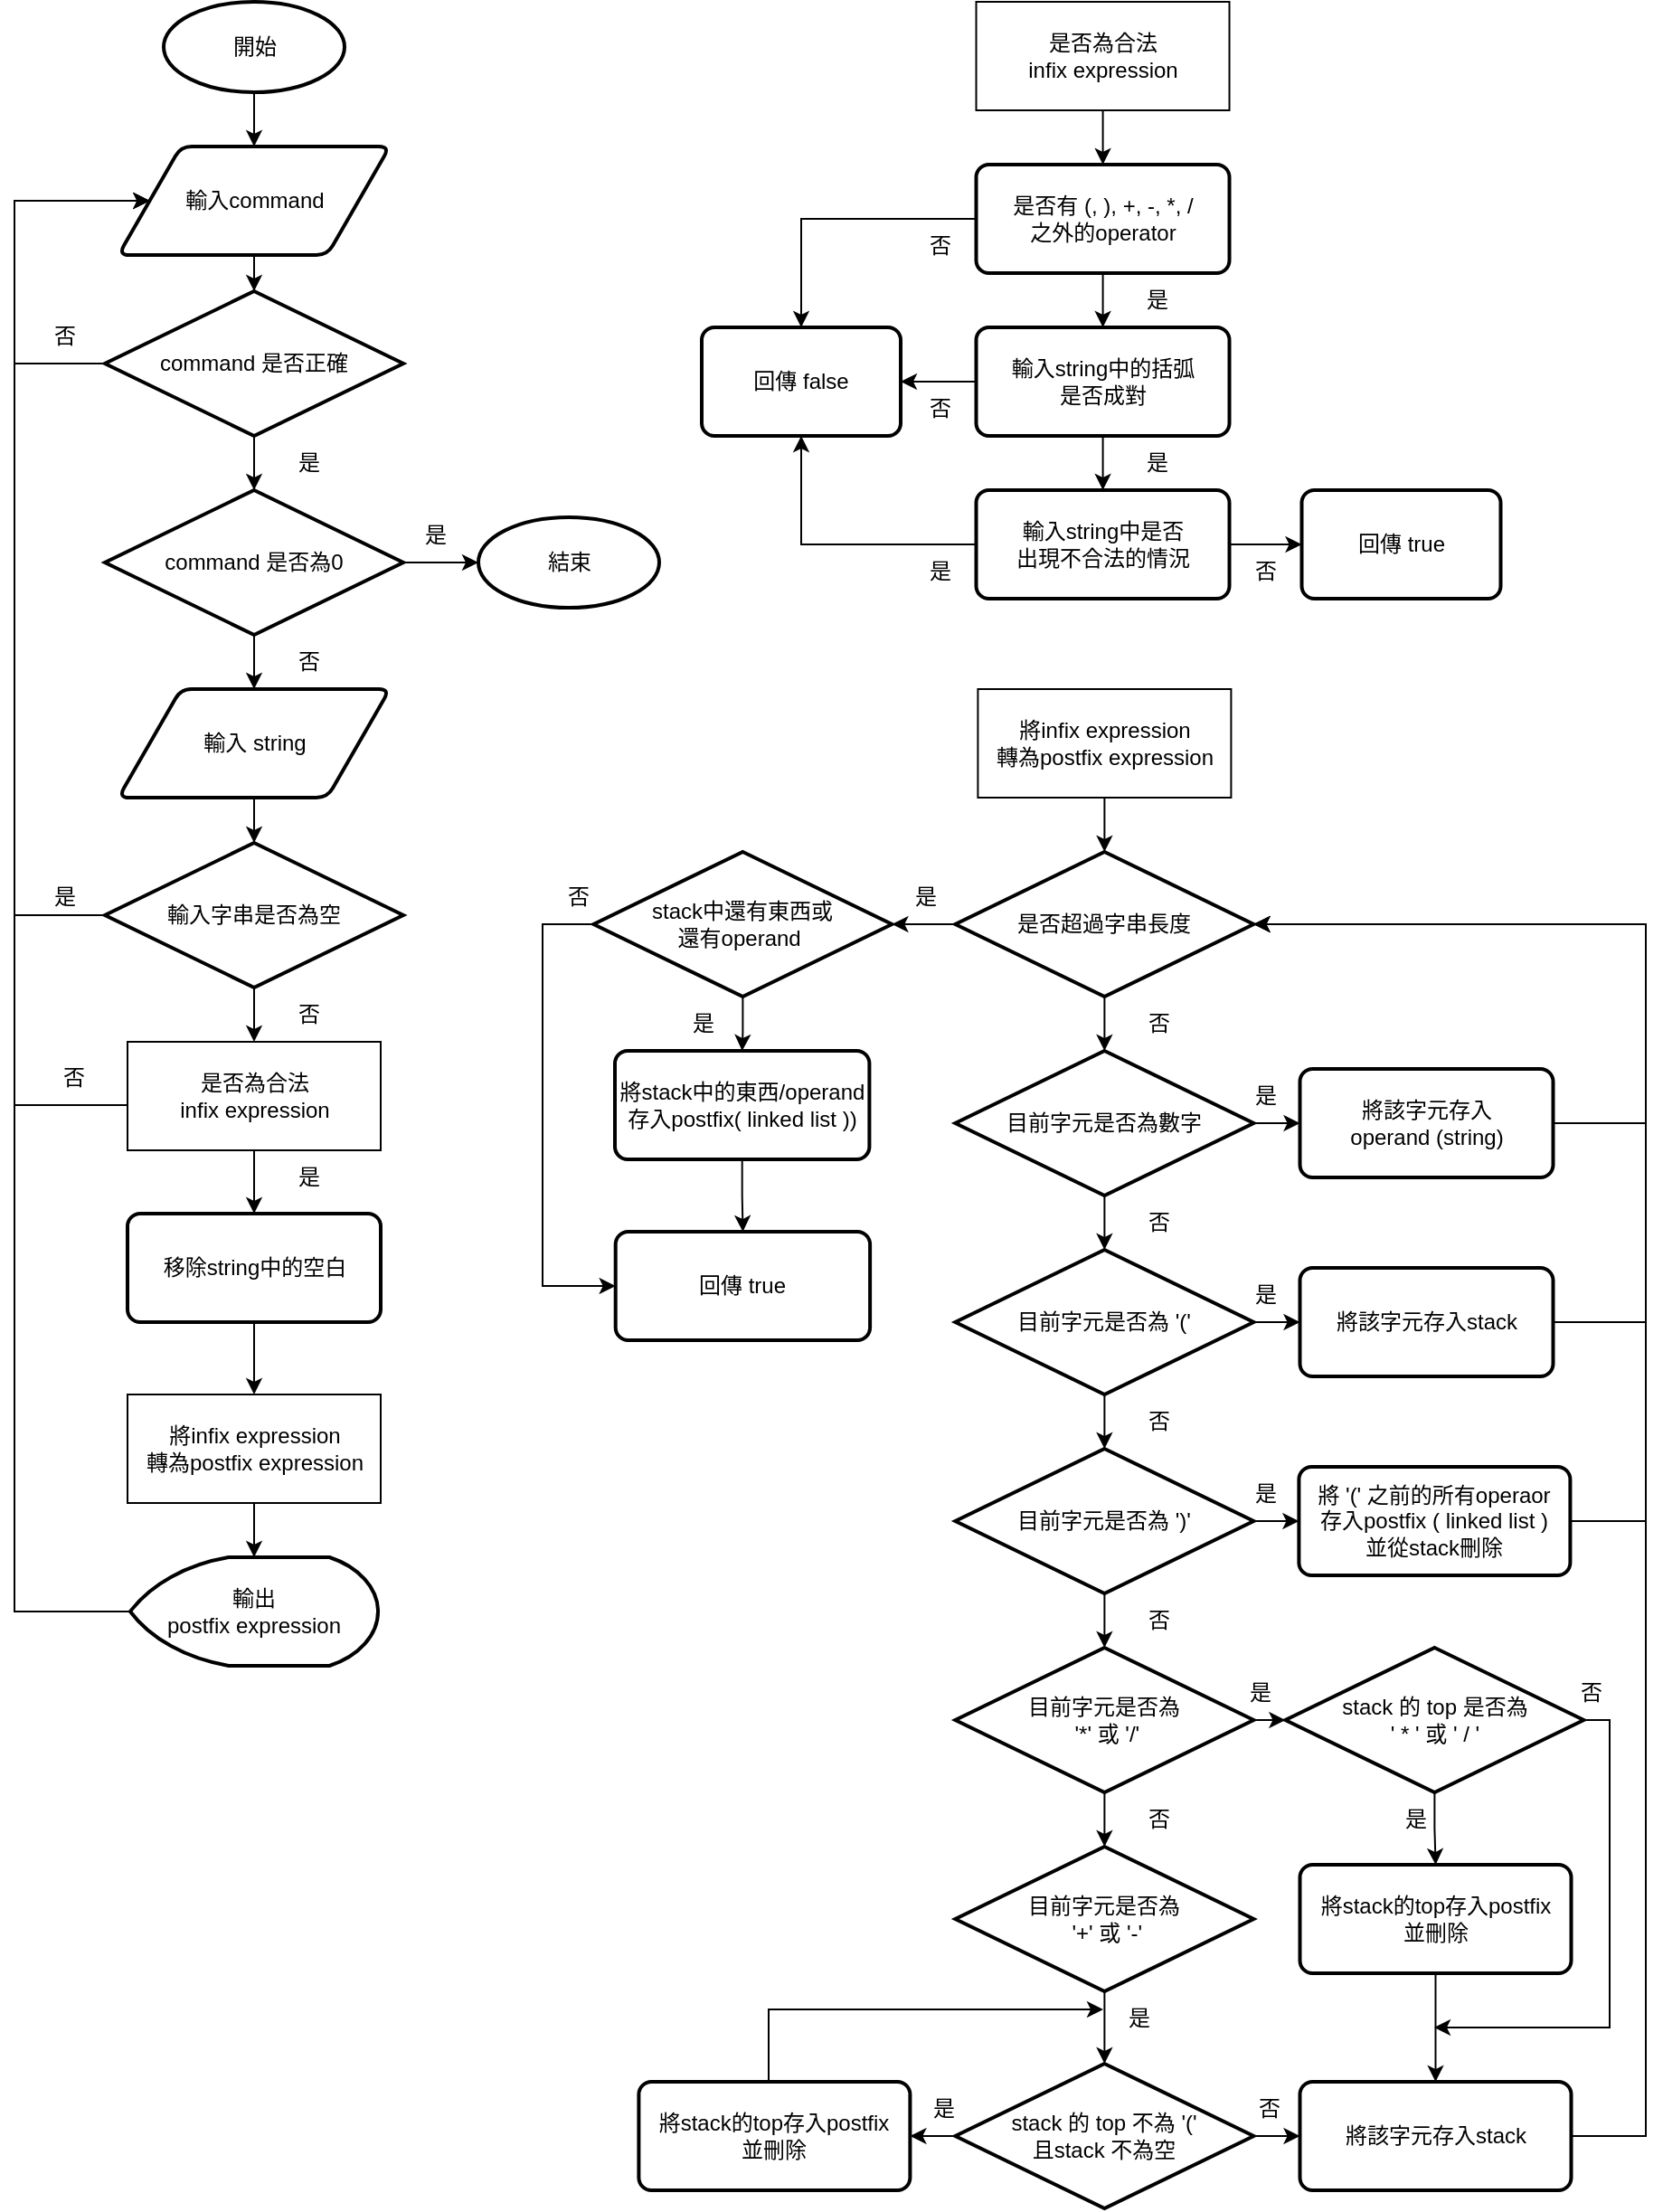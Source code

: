 <mxfile version="22.0.5" type="device">
  <diagram id="C5RBs43oDa-KdzZeNtuy" name="Page-1">
    <mxGraphModel dx="1240" dy="547" grid="1" gridSize="10" guides="1" tooltips="1" connect="1" arrows="1" fold="1" page="1" pageScale="1" pageWidth="827" pageHeight="1169" math="0" shadow="0">
      <root>
        <mxCell id="WIyWlLk6GJQsqaUBKTNV-0" />
        <mxCell id="WIyWlLk6GJQsqaUBKTNV-1" parent="WIyWlLk6GJQsqaUBKTNV-0" />
        <mxCell id="RG1BxFmvaxAM-DosPVrz-60" value="" style="edgeStyle=orthogonalEdgeStyle;rounded=0;orthogonalLoop=1;jettySize=auto;html=1;" edge="1" parent="WIyWlLk6GJQsqaUBKTNV-1" source="RG1BxFmvaxAM-DosPVrz-56" target="RG1BxFmvaxAM-DosPVrz-59">
          <mxGeometry relative="1" as="geometry" />
        </mxCell>
        <mxCell id="RG1BxFmvaxAM-DosPVrz-56" value="將infix expression&lt;br&gt;轉為postfix expression" style="rounded=0;whiteSpace=wrap;html=1;" vertex="1" parent="WIyWlLk6GJQsqaUBKTNV-1">
          <mxGeometry x="552.7" y="400" width="140" height="60" as="geometry" />
        </mxCell>
        <mxCell id="RG1BxFmvaxAM-DosPVrz-65" value="" style="edgeStyle=orthogonalEdgeStyle;rounded=0;orthogonalLoop=1;jettySize=auto;html=1;" edge="1" parent="WIyWlLk6GJQsqaUBKTNV-1" source="RG1BxFmvaxAM-DosPVrz-59" target="RG1BxFmvaxAM-DosPVrz-64">
          <mxGeometry relative="1" as="geometry" />
        </mxCell>
        <mxCell id="RG1BxFmvaxAM-DosPVrz-123" value="" style="edgeStyle=orthogonalEdgeStyle;rounded=0;orthogonalLoop=1;jettySize=auto;html=1;" edge="1" parent="WIyWlLk6GJQsqaUBKTNV-1" source="RG1BxFmvaxAM-DosPVrz-59" target="RG1BxFmvaxAM-DosPVrz-122">
          <mxGeometry relative="1" as="geometry" />
        </mxCell>
        <mxCell id="RG1BxFmvaxAM-DosPVrz-59" value="是否超過字串長度" style="strokeWidth=2;html=1;shape=mxgraph.flowchart.decision;whiteSpace=wrap;" vertex="1" parent="WIyWlLk6GJQsqaUBKTNV-1">
          <mxGeometry x="540.2" y="490" width="165" height="80" as="geometry" />
        </mxCell>
        <mxCell id="RG1BxFmvaxAM-DosPVrz-63" value="否" style="text;strokeColor=none;align=center;fillColor=none;html=1;verticalAlign=middle;whiteSpace=wrap;rounded=0;" vertex="1" parent="WIyWlLk6GJQsqaUBKTNV-1">
          <mxGeometry x="622.7" y="570" width="60" height="30" as="geometry" />
        </mxCell>
        <mxCell id="RG1BxFmvaxAM-DosPVrz-67" value="" style="edgeStyle=orthogonalEdgeStyle;rounded=0;orthogonalLoop=1;jettySize=auto;html=1;" edge="1" parent="WIyWlLk6GJQsqaUBKTNV-1" source="RG1BxFmvaxAM-DosPVrz-64" target="RG1BxFmvaxAM-DosPVrz-66">
          <mxGeometry relative="1" as="geometry" />
        </mxCell>
        <mxCell id="RG1BxFmvaxAM-DosPVrz-97" value="" style="edgeStyle=orthogonalEdgeStyle;rounded=0;orthogonalLoop=1;jettySize=auto;html=1;" edge="1" parent="WIyWlLk6GJQsqaUBKTNV-1" source="RG1BxFmvaxAM-DosPVrz-64" target="RG1BxFmvaxAM-DosPVrz-96">
          <mxGeometry relative="1" as="geometry" />
        </mxCell>
        <mxCell id="RG1BxFmvaxAM-DosPVrz-64" value="目前字元是否為數字" style="strokeWidth=2;html=1;shape=mxgraph.flowchart.decision;whiteSpace=wrap;" vertex="1" parent="WIyWlLk6GJQsqaUBKTNV-1">
          <mxGeometry x="540.2" y="600" width="165" height="80" as="geometry" />
        </mxCell>
        <mxCell id="RG1BxFmvaxAM-DosPVrz-71" value="" style="edgeStyle=orthogonalEdgeStyle;rounded=0;orthogonalLoop=1;jettySize=auto;html=1;" edge="1" parent="WIyWlLk6GJQsqaUBKTNV-1" source="RG1BxFmvaxAM-DosPVrz-66" target="RG1BxFmvaxAM-DosPVrz-70">
          <mxGeometry relative="1" as="geometry" />
        </mxCell>
        <mxCell id="RG1BxFmvaxAM-DosPVrz-100" value="" style="edgeStyle=orthogonalEdgeStyle;rounded=0;orthogonalLoop=1;jettySize=auto;html=1;" edge="1" parent="WIyWlLk6GJQsqaUBKTNV-1" source="RG1BxFmvaxAM-DosPVrz-66" target="RG1BxFmvaxAM-DosPVrz-99">
          <mxGeometry relative="1" as="geometry" />
        </mxCell>
        <mxCell id="RG1BxFmvaxAM-DosPVrz-66" value="目前字元是否為 &#39;(&#39;" style="strokeWidth=2;html=1;shape=mxgraph.flowchart.decision;whiteSpace=wrap;" vertex="1" parent="WIyWlLk6GJQsqaUBKTNV-1">
          <mxGeometry x="540.2" y="710" width="165" height="80" as="geometry" />
        </mxCell>
        <mxCell id="RG1BxFmvaxAM-DosPVrz-73" value="" style="edgeStyle=orthogonalEdgeStyle;rounded=0;orthogonalLoop=1;jettySize=auto;html=1;" edge="1" parent="WIyWlLk6GJQsqaUBKTNV-1" source="RG1BxFmvaxAM-DosPVrz-70" target="RG1BxFmvaxAM-DosPVrz-72">
          <mxGeometry relative="1" as="geometry" />
        </mxCell>
        <mxCell id="RG1BxFmvaxAM-DosPVrz-103" value="" style="edgeStyle=orthogonalEdgeStyle;rounded=0;orthogonalLoop=1;jettySize=auto;html=1;" edge="1" parent="WIyWlLk6GJQsqaUBKTNV-1" source="RG1BxFmvaxAM-DosPVrz-70" target="RG1BxFmvaxAM-DosPVrz-102">
          <mxGeometry relative="1" as="geometry" />
        </mxCell>
        <mxCell id="RG1BxFmvaxAM-DosPVrz-70" value="目前字元是否為 &#39;)&#39;" style="strokeWidth=2;html=1;shape=mxgraph.flowchart.decision;whiteSpace=wrap;" vertex="1" parent="WIyWlLk6GJQsqaUBKTNV-1">
          <mxGeometry x="540.2" y="820" width="165" height="80" as="geometry" />
        </mxCell>
        <mxCell id="RG1BxFmvaxAM-DosPVrz-75" value="" style="edgeStyle=orthogonalEdgeStyle;rounded=0;orthogonalLoop=1;jettySize=auto;html=1;" edge="1" parent="WIyWlLk6GJQsqaUBKTNV-1" source="RG1BxFmvaxAM-DosPVrz-72" target="RG1BxFmvaxAM-DosPVrz-74">
          <mxGeometry relative="1" as="geometry" />
        </mxCell>
        <mxCell id="RG1BxFmvaxAM-DosPVrz-147" value="" style="edgeStyle=orthogonalEdgeStyle;rounded=0;orthogonalLoop=1;jettySize=auto;html=1;" edge="1" parent="WIyWlLk6GJQsqaUBKTNV-1" source="RG1BxFmvaxAM-DosPVrz-72" target="RG1BxFmvaxAM-DosPVrz-146">
          <mxGeometry relative="1" as="geometry" />
        </mxCell>
        <mxCell id="RG1BxFmvaxAM-DosPVrz-72" value="目前字元是否為&lt;br&gt;&amp;nbsp;&#39;*&#39; 或 &#39;/&#39;" style="strokeWidth=2;html=1;shape=mxgraph.flowchart.decision;whiteSpace=wrap;" vertex="1" parent="WIyWlLk6GJQsqaUBKTNV-1">
          <mxGeometry x="540.2" y="930" width="165" height="80" as="geometry" />
        </mxCell>
        <mxCell id="RG1BxFmvaxAM-DosPVrz-135" value="" style="edgeStyle=orthogonalEdgeStyle;rounded=0;orthogonalLoop=1;jettySize=auto;html=1;" edge="1" parent="WIyWlLk6GJQsqaUBKTNV-1" source="RG1BxFmvaxAM-DosPVrz-74" target="RG1BxFmvaxAM-DosPVrz-134">
          <mxGeometry relative="1" as="geometry" />
        </mxCell>
        <mxCell id="RG1BxFmvaxAM-DosPVrz-74" value="目前字元是否為&lt;br&gt;&amp;nbsp;&#39;+&#39; 或 &#39;-&#39;" style="strokeWidth=2;html=1;shape=mxgraph.flowchart.decision;whiteSpace=wrap;" vertex="1" parent="WIyWlLk6GJQsqaUBKTNV-1">
          <mxGeometry x="540.2" y="1040" width="165" height="80" as="geometry" />
        </mxCell>
        <mxCell id="RG1BxFmvaxAM-DosPVrz-96" value="將該字元存入&lt;br&gt;operand (string)" style="rounded=1;whiteSpace=wrap;html=1;absoluteArcSize=1;arcSize=14;strokeWidth=2;" vertex="1" parent="WIyWlLk6GJQsqaUBKTNV-1">
          <mxGeometry x="730.75" y="610" width="140" height="60" as="geometry" />
        </mxCell>
        <mxCell id="RG1BxFmvaxAM-DosPVrz-98" style="edgeStyle=orthogonalEdgeStyle;rounded=0;orthogonalLoop=1;jettySize=auto;html=1;entryX=1;entryY=0.5;entryDx=0;entryDy=0;entryPerimeter=0;" edge="1" parent="WIyWlLk6GJQsqaUBKTNV-1" source="RG1BxFmvaxAM-DosPVrz-96" target="RG1BxFmvaxAM-DosPVrz-59">
          <mxGeometry relative="1" as="geometry">
            <Array as="points">
              <mxPoint x="922" y="640" />
              <mxPoint x="922" y="530" />
            </Array>
          </mxGeometry>
        </mxCell>
        <mxCell id="RG1BxFmvaxAM-DosPVrz-99" value="將該字元存入stack" style="rounded=1;whiteSpace=wrap;html=1;absoluteArcSize=1;arcSize=14;strokeWidth=2;" vertex="1" parent="WIyWlLk6GJQsqaUBKTNV-1">
          <mxGeometry x="730.75" y="720" width="140" height="60" as="geometry" />
        </mxCell>
        <mxCell id="RG1BxFmvaxAM-DosPVrz-101" style="edgeStyle=orthogonalEdgeStyle;rounded=0;orthogonalLoop=1;jettySize=auto;html=1;entryX=1;entryY=0.5;entryDx=0;entryDy=0;entryPerimeter=0;" edge="1" parent="WIyWlLk6GJQsqaUBKTNV-1" source="RG1BxFmvaxAM-DosPVrz-99" target="RG1BxFmvaxAM-DosPVrz-59">
          <mxGeometry relative="1" as="geometry">
            <Array as="points">
              <mxPoint x="922" y="750" />
              <mxPoint x="922" y="530" />
            </Array>
          </mxGeometry>
        </mxCell>
        <mxCell id="RG1BxFmvaxAM-DosPVrz-102" value="將 &#39;(&#39; 之前的所有operaor&lt;br&gt;存入postfix ( linked list )&lt;br&gt;並從stack刪除" style="rounded=1;whiteSpace=wrap;html=1;absoluteArcSize=1;arcSize=14;strokeWidth=2;" vertex="1" parent="WIyWlLk6GJQsqaUBKTNV-1">
          <mxGeometry x="730.2" y="830" width="150" height="60" as="geometry" />
        </mxCell>
        <mxCell id="RG1BxFmvaxAM-DosPVrz-104" style="edgeStyle=orthogonalEdgeStyle;rounded=0;orthogonalLoop=1;jettySize=auto;html=1;exitX=1;exitY=0.5;exitDx=0;exitDy=0;entryX=1;entryY=0.5;entryDx=0;entryDy=0;entryPerimeter=0;" edge="1" parent="WIyWlLk6GJQsqaUBKTNV-1" source="RG1BxFmvaxAM-DosPVrz-102" target="RG1BxFmvaxAM-DosPVrz-59">
          <mxGeometry relative="1" as="geometry">
            <Array as="points">
              <mxPoint x="922" y="860" />
              <mxPoint x="922" y="530" />
            </Array>
          </mxGeometry>
        </mxCell>
        <mxCell id="RG1BxFmvaxAM-DosPVrz-44" value="回傳 false" style="rounded=1;whiteSpace=wrap;html=1;absoluteArcSize=1;arcSize=14;strokeWidth=2;" vertex="1" parent="WIyWlLk6GJQsqaUBKTNV-1">
          <mxGeometry x="400" y="200" width="110" height="60" as="geometry" />
        </mxCell>
        <mxCell id="RG1BxFmvaxAM-DosPVrz-48" value="" style="edgeStyle=orthogonalEdgeStyle;rounded=0;orthogonalLoop=1;jettySize=auto;html=1;" edge="1" parent="WIyWlLk6GJQsqaUBKTNV-1" source="RG1BxFmvaxAM-DosPVrz-37" target="RG1BxFmvaxAM-DosPVrz-44">
          <mxGeometry relative="1" as="geometry" />
        </mxCell>
        <mxCell id="RG1BxFmvaxAM-DosPVrz-105" style="edgeStyle=orthogonalEdgeStyle;rounded=0;orthogonalLoop=1;jettySize=auto;html=1;entryX=0.5;entryY=1;entryDx=0;entryDy=0;" edge="1" parent="WIyWlLk6GJQsqaUBKTNV-1" source="RG1BxFmvaxAM-DosPVrz-38" target="RG1BxFmvaxAM-DosPVrz-44">
          <mxGeometry relative="1" as="geometry" />
        </mxCell>
        <mxCell id="RG1BxFmvaxAM-DosPVrz-106" style="edgeStyle=orthogonalEdgeStyle;rounded=0;orthogonalLoop=1;jettySize=auto;html=1;entryX=0.5;entryY=0;entryDx=0;entryDy=0;" edge="1" parent="WIyWlLk6GJQsqaUBKTNV-1" source="RG1BxFmvaxAM-DosPVrz-35" target="RG1BxFmvaxAM-DosPVrz-44">
          <mxGeometry relative="1" as="geometry" />
        </mxCell>
        <mxCell id="RG1BxFmvaxAM-DosPVrz-55" value="否" style="text;strokeColor=none;align=center;fillColor=none;html=1;verticalAlign=middle;whiteSpace=wrap;rounded=0;" vertex="1" parent="WIyWlLk6GJQsqaUBKTNV-1">
          <mxGeometry x="511.75" y="230" width="40" height="30" as="geometry" />
        </mxCell>
        <mxCell id="RG1BxFmvaxAM-DosPVrz-54" value="否" style="text;strokeColor=none;align=center;fillColor=none;html=1;verticalAlign=middle;whiteSpace=wrap;rounded=0;" vertex="1" parent="WIyWlLk6GJQsqaUBKTNV-1">
          <mxGeometry x="511.75" y="140" width="40" height="30" as="geometry" />
        </mxCell>
        <mxCell id="RG1BxFmvaxAM-DosPVrz-52" value="是" style="text;strokeColor=none;align=center;fillColor=none;html=1;verticalAlign=middle;whiteSpace=wrap;rounded=0;" vertex="1" parent="WIyWlLk6GJQsqaUBKTNV-1">
          <mxGeometry x="511.75" y="320" width="40" height="30" as="geometry" />
        </mxCell>
        <mxCell id="RG1BxFmvaxAM-DosPVrz-34" value="是否為合法&lt;br&gt;infix expression" style="rounded=0;whiteSpace=wrap;html=1;" vertex="1" parent="WIyWlLk6GJQsqaUBKTNV-1">
          <mxGeometry x="551.75" y="20" width="140" height="60" as="geometry" />
        </mxCell>
        <mxCell id="RG1BxFmvaxAM-DosPVrz-35" value="是否有 (, ), +, -, *, / &lt;br&gt;之外的operator" style="rounded=1;whiteSpace=wrap;html=1;absoluteArcSize=1;arcSize=14;strokeWidth=2;" vertex="1" parent="WIyWlLk6GJQsqaUBKTNV-1">
          <mxGeometry x="551.75" y="110" width="140" height="60" as="geometry" />
        </mxCell>
        <mxCell id="RG1BxFmvaxAM-DosPVrz-36" value="" style="edgeStyle=orthogonalEdgeStyle;rounded=0;orthogonalLoop=1;jettySize=auto;html=1;" edge="1" parent="WIyWlLk6GJQsqaUBKTNV-1" source="RG1BxFmvaxAM-DosPVrz-34" target="RG1BxFmvaxAM-DosPVrz-35">
          <mxGeometry relative="1" as="geometry" />
        </mxCell>
        <mxCell id="RG1BxFmvaxAM-DosPVrz-37" value="輸入string中的括弧&lt;br&gt;是否成對" style="rounded=1;whiteSpace=wrap;html=1;absoluteArcSize=1;arcSize=14;strokeWidth=2;" vertex="1" parent="WIyWlLk6GJQsqaUBKTNV-1">
          <mxGeometry x="551.75" y="200" width="140" height="60" as="geometry" />
        </mxCell>
        <mxCell id="RG1BxFmvaxAM-DosPVrz-40" value="" style="edgeStyle=orthogonalEdgeStyle;rounded=0;orthogonalLoop=1;jettySize=auto;html=1;" edge="1" parent="WIyWlLk6GJQsqaUBKTNV-1" source="RG1BxFmvaxAM-DosPVrz-35" target="RG1BxFmvaxAM-DosPVrz-37">
          <mxGeometry relative="1" as="geometry" />
        </mxCell>
        <mxCell id="RG1BxFmvaxAM-DosPVrz-38" value="輸入string中是否&lt;br&gt;出現不合法的情況" style="rounded=1;whiteSpace=wrap;html=1;absoluteArcSize=1;arcSize=14;strokeWidth=2;" vertex="1" parent="WIyWlLk6GJQsqaUBKTNV-1">
          <mxGeometry x="551.75" y="290" width="140" height="60" as="geometry" />
        </mxCell>
        <mxCell id="RG1BxFmvaxAM-DosPVrz-41" value="" style="edgeStyle=orthogonalEdgeStyle;rounded=0;orthogonalLoop=1;jettySize=auto;html=1;" edge="1" parent="WIyWlLk6GJQsqaUBKTNV-1" source="RG1BxFmvaxAM-DosPVrz-37" target="RG1BxFmvaxAM-DosPVrz-38">
          <mxGeometry relative="1" as="geometry" />
        </mxCell>
        <mxCell id="RG1BxFmvaxAM-DosPVrz-50" value="是" style="text;strokeColor=none;align=center;fillColor=none;html=1;verticalAlign=middle;whiteSpace=wrap;rounded=0;" vertex="1" parent="WIyWlLk6GJQsqaUBKTNV-1">
          <mxGeometry x="621.75" y="170" width="60" height="30" as="geometry" />
        </mxCell>
        <mxCell id="RG1BxFmvaxAM-DosPVrz-51" value="是" style="text;strokeColor=none;align=center;fillColor=none;html=1;verticalAlign=middle;whiteSpace=wrap;rounded=0;" vertex="1" parent="WIyWlLk6GJQsqaUBKTNV-1">
          <mxGeometry x="621.75" y="260" width="60" height="30" as="geometry" />
        </mxCell>
        <mxCell id="RG1BxFmvaxAM-DosPVrz-53" value="否" style="text;strokeColor=none;align=center;fillColor=none;html=1;verticalAlign=middle;whiteSpace=wrap;rounded=0;" vertex="1" parent="WIyWlLk6GJQsqaUBKTNV-1">
          <mxGeometry x="691.75" y="320" width="40" height="30" as="geometry" />
        </mxCell>
        <mxCell id="RG1BxFmvaxAM-DosPVrz-39" value="回傳 true" style="rounded=1;whiteSpace=wrap;html=1;absoluteArcSize=1;arcSize=14;strokeWidth=2;" vertex="1" parent="WIyWlLk6GJQsqaUBKTNV-1">
          <mxGeometry x="731.75" y="290" width="110" height="60" as="geometry" />
        </mxCell>
        <mxCell id="RG1BxFmvaxAM-DosPVrz-42" value="" style="edgeStyle=orthogonalEdgeStyle;rounded=0;orthogonalLoop=1;jettySize=auto;html=1;" edge="1" parent="WIyWlLk6GJQsqaUBKTNV-1" source="RG1BxFmvaxAM-DosPVrz-38" target="RG1BxFmvaxAM-DosPVrz-39">
          <mxGeometry relative="1" as="geometry" />
        </mxCell>
        <mxCell id="RG1BxFmvaxAM-DosPVrz-111" value="否" style="text;strokeColor=none;align=center;fillColor=none;html=1;verticalAlign=middle;whiteSpace=wrap;rounded=0;" vertex="1" parent="WIyWlLk6GJQsqaUBKTNV-1">
          <mxGeometry x="622.7" y="680" width="60" height="30" as="geometry" />
        </mxCell>
        <mxCell id="RG1BxFmvaxAM-DosPVrz-112" value="否" style="text;strokeColor=none;align=center;fillColor=none;html=1;verticalAlign=middle;whiteSpace=wrap;rounded=0;" vertex="1" parent="WIyWlLk6GJQsqaUBKTNV-1">
          <mxGeometry x="622.7" y="790" width="60" height="30" as="geometry" />
        </mxCell>
        <mxCell id="RG1BxFmvaxAM-DosPVrz-113" value="否" style="text;strokeColor=none;align=center;fillColor=none;html=1;verticalAlign=middle;whiteSpace=wrap;rounded=0;" vertex="1" parent="WIyWlLk6GJQsqaUBKTNV-1">
          <mxGeometry x="622.7" y="900" width="60" height="30" as="geometry" />
        </mxCell>
        <mxCell id="RG1BxFmvaxAM-DosPVrz-114" value="否" style="text;strokeColor=none;align=center;fillColor=none;html=1;verticalAlign=middle;whiteSpace=wrap;rounded=0;" vertex="1" parent="WIyWlLk6GJQsqaUBKTNV-1">
          <mxGeometry x="622.7" y="1010" width="60" height="30" as="geometry" />
        </mxCell>
        <mxCell id="RG1BxFmvaxAM-DosPVrz-115" value="是" style="text;strokeColor=none;align=center;fillColor=none;html=1;verticalAlign=middle;whiteSpace=wrap;rounded=0;" vertex="1" parent="WIyWlLk6GJQsqaUBKTNV-1">
          <mxGeometry x="692.7" y="610" width="37.5" height="30" as="geometry" />
        </mxCell>
        <mxCell id="RG1BxFmvaxAM-DosPVrz-116" value="是" style="text;strokeColor=none;align=center;fillColor=none;html=1;verticalAlign=middle;whiteSpace=wrap;rounded=0;" vertex="1" parent="WIyWlLk6GJQsqaUBKTNV-1">
          <mxGeometry x="693.25" y="720" width="37.5" height="30" as="geometry" />
        </mxCell>
        <mxCell id="RG1BxFmvaxAM-DosPVrz-117" value="是" style="text;strokeColor=none;align=center;fillColor=none;html=1;verticalAlign=middle;whiteSpace=wrap;rounded=0;" vertex="1" parent="WIyWlLk6GJQsqaUBKTNV-1">
          <mxGeometry x="693.25" y="830" width="37.5" height="30" as="geometry" />
        </mxCell>
        <mxCell id="RG1BxFmvaxAM-DosPVrz-121" value="是" style="text;strokeColor=none;align=center;fillColor=none;html=1;verticalAlign=middle;whiteSpace=wrap;rounded=0;" vertex="1" parent="WIyWlLk6GJQsqaUBKTNV-1">
          <mxGeometry x="505.2" y="500" width="37.5" height="30" as="geometry" />
        </mxCell>
        <mxCell id="RG1BxFmvaxAM-DosPVrz-125" value="" style="edgeStyle=orthogonalEdgeStyle;rounded=0;orthogonalLoop=1;jettySize=auto;html=1;" edge="1" parent="WIyWlLk6GJQsqaUBKTNV-1" source="RG1BxFmvaxAM-DosPVrz-122" target="RG1BxFmvaxAM-DosPVrz-124">
          <mxGeometry relative="1" as="geometry" />
        </mxCell>
        <mxCell id="RG1BxFmvaxAM-DosPVrz-131" style="edgeStyle=orthogonalEdgeStyle;rounded=0;orthogonalLoop=1;jettySize=auto;html=1;entryX=0;entryY=0.5;entryDx=0;entryDy=0;" edge="1" parent="WIyWlLk6GJQsqaUBKTNV-1" source="RG1BxFmvaxAM-DosPVrz-122" target="RG1BxFmvaxAM-DosPVrz-129">
          <mxGeometry relative="1" as="geometry">
            <Array as="points">
              <mxPoint x="312" y="530" />
              <mxPoint x="312" y="730" />
            </Array>
          </mxGeometry>
        </mxCell>
        <mxCell id="RG1BxFmvaxAM-DosPVrz-122" value="stack中還有東西或&lt;br&gt;還有operand&amp;nbsp;" style="strokeWidth=2;html=1;shape=mxgraph.flowchart.decision;whiteSpace=wrap;" vertex="1" parent="WIyWlLk6GJQsqaUBKTNV-1">
          <mxGeometry x="340.2" y="490" width="165" height="80" as="geometry" />
        </mxCell>
        <mxCell id="RG1BxFmvaxAM-DosPVrz-130" value="" style="edgeStyle=orthogonalEdgeStyle;rounded=0;orthogonalLoop=1;jettySize=auto;html=1;" edge="1" parent="WIyWlLk6GJQsqaUBKTNV-1" source="RG1BxFmvaxAM-DosPVrz-124" target="RG1BxFmvaxAM-DosPVrz-129">
          <mxGeometry relative="1" as="geometry" />
        </mxCell>
        <mxCell id="RG1BxFmvaxAM-DosPVrz-124" value="將stack中的東西/operand存入postfix( linked list ))" style="rounded=1;whiteSpace=wrap;html=1;absoluteArcSize=1;arcSize=14;strokeWidth=2;" vertex="1" parent="WIyWlLk6GJQsqaUBKTNV-1">
          <mxGeometry x="352" y="600" width="140.7" height="60" as="geometry" />
        </mxCell>
        <mxCell id="RG1BxFmvaxAM-DosPVrz-126" value="是" style="text;strokeColor=none;align=center;fillColor=none;html=1;verticalAlign=middle;whiteSpace=wrap;rounded=0;" vertex="1" parent="WIyWlLk6GJQsqaUBKTNV-1">
          <mxGeometry x="382" y="570" width="37.5" height="30" as="geometry" />
        </mxCell>
        <mxCell id="RG1BxFmvaxAM-DosPVrz-129" value="回傳 true" style="rounded=1;whiteSpace=wrap;html=1;absoluteArcSize=1;arcSize=14;strokeWidth=2;" vertex="1" parent="WIyWlLk6GJQsqaUBKTNV-1">
          <mxGeometry x="352.35" y="700" width="140.7" height="60" as="geometry" />
        </mxCell>
        <mxCell id="RG1BxFmvaxAM-DosPVrz-132" value="否" style="text;strokeColor=none;align=center;fillColor=none;html=1;verticalAlign=middle;whiteSpace=wrap;rounded=0;" vertex="1" parent="WIyWlLk6GJQsqaUBKTNV-1">
          <mxGeometry x="302" y="500" width="60" height="30" as="geometry" />
        </mxCell>
        <mxCell id="RG1BxFmvaxAM-DosPVrz-137" value="" style="edgeStyle=orthogonalEdgeStyle;rounded=0;orthogonalLoop=1;jettySize=auto;html=1;" edge="1" parent="WIyWlLk6GJQsqaUBKTNV-1" source="RG1BxFmvaxAM-DosPVrz-134" target="RG1BxFmvaxAM-DosPVrz-136">
          <mxGeometry relative="1" as="geometry" />
        </mxCell>
        <mxCell id="RG1BxFmvaxAM-DosPVrz-142" value="" style="edgeStyle=orthogonalEdgeStyle;rounded=0;orthogonalLoop=1;jettySize=auto;html=1;" edge="1" parent="WIyWlLk6GJQsqaUBKTNV-1" source="RG1BxFmvaxAM-DosPVrz-134" target="RG1BxFmvaxAM-DosPVrz-141">
          <mxGeometry relative="1" as="geometry" />
        </mxCell>
        <mxCell id="RG1BxFmvaxAM-DosPVrz-134" value="stack 的 top 不為 &#39;(&#39; &lt;br&gt;且stack 不為空" style="strokeWidth=2;html=1;shape=mxgraph.flowchart.decision;whiteSpace=wrap;" vertex="1" parent="WIyWlLk6GJQsqaUBKTNV-1">
          <mxGeometry x="540.2" y="1160" width="165" height="80" as="geometry" />
        </mxCell>
        <mxCell id="RG1BxFmvaxAM-DosPVrz-145" style="edgeStyle=orthogonalEdgeStyle;rounded=0;orthogonalLoop=1;jettySize=auto;html=1;" edge="1" parent="WIyWlLk6GJQsqaUBKTNV-1" source="RG1BxFmvaxAM-DosPVrz-136">
          <mxGeometry relative="1" as="geometry">
            <mxPoint x="622" y="1130" as="targetPoint" />
            <Array as="points">
              <mxPoint x="437" y="1130" />
            </Array>
          </mxGeometry>
        </mxCell>
        <mxCell id="RG1BxFmvaxAM-DosPVrz-136" value="將stack的top存入postfix&lt;br&gt;並刪除" style="rounded=1;whiteSpace=wrap;html=1;absoluteArcSize=1;arcSize=14;strokeWidth=2;" vertex="1" parent="WIyWlLk6GJQsqaUBKTNV-1">
          <mxGeometry x="365.2" y="1170" width="150" height="60" as="geometry" />
        </mxCell>
        <mxCell id="RG1BxFmvaxAM-DosPVrz-140" value="是" style="text;strokeColor=none;align=center;fillColor=none;html=1;verticalAlign=middle;whiteSpace=wrap;rounded=0;" vertex="1" parent="WIyWlLk6GJQsqaUBKTNV-1">
          <mxGeometry x="515.2" y="1170" width="37.5" height="30" as="geometry" />
        </mxCell>
        <mxCell id="RG1BxFmvaxAM-DosPVrz-141" value="將該字元存入stack" style="rounded=1;whiteSpace=wrap;html=1;absoluteArcSize=1;arcSize=14;strokeWidth=2;" vertex="1" parent="WIyWlLk6GJQsqaUBKTNV-1">
          <mxGeometry x="730.75" y="1170" width="150" height="60" as="geometry" />
        </mxCell>
        <mxCell id="RG1BxFmvaxAM-DosPVrz-143" value="否" style="text;strokeColor=none;align=center;fillColor=none;html=1;verticalAlign=middle;whiteSpace=wrap;rounded=0;" vertex="1" parent="WIyWlLk6GJQsqaUBKTNV-1">
          <mxGeometry x="683.75" y="1170" width="60" height="30" as="geometry" />
        </mxCell>
        <mxCell id="RG1BxFmvaxAM-DosPVrz-144" value="是" style="text;strokeColor=none;align=center;fillColor=none;html=1;verticalAlign=middle;whiteSpace=wrap;rounded=0;" vertex="1" parent="WIyWlLk6GJQsqaUBKTNV-1">
          <mxGeometry x="622.7" y="1120" width="37.5" height="30" as="geometry" />
        </mxCell>
        <mxCell id="RG1BxFmvaxAM-DosPVrz-152" value="" style="edgeStyle=orthogonalEdgeStyle;rounded=0;orthogonalLoop=1;jettySize=auto;html=1;" edge="1" parent="WIyWlLk6GJQsqaUBKTNV-1" source="RG1BxFmvaxAM-DosPVrz-146" target="RG1BxFmvaxAM-DosPVrz-151">
          <mxGeometry relative="1" as="geometry" />
        </mxCell>
        <mxCell id="RG1BxFmvaxAM-DosPVrz-155" style="edgeStyle=orthogonalEdgeStyle;rounded=0;orthogonalLoop=1;jettySize=auto;html=1;exitX=1;exitY=0.5;exitDx=0;exitDy=0;exitPerimeter=0;" edge="1" parent="WIyWlLk6GJQsqaUBKTNV-1" source="RG1BxFmvaxAM-DosPVrz-146">
          <mxGeometry relative="1" as="geometry">
            <mxPoint x="805" y="1140" as="targetPoint" />
            <Array as="points">
              <mxPoint x="902" y="970" />
              <mxPoint x="902" y="1140" />
            </Array>
          </mxGeometry>
        </mxCell>
        <mxCell id="RG1BxFmvaxAM-DosPVrz-146" value="stack 的 top 是否為&lt;br&gt;&#39; * &#39; 或 &#39; / &#39;" style="strokeWidth=2;html=1;shape=mxgraph.flowchart.decision;whiteSpace=wrap;" vertex="1" parent="WIyWlLk6GJQsqaUBKTNV-1">
          <mxGeometry x="722.7" y="930" width="165" height="80" as="geometry" />
        </mxCell>
        <mxCell id="RG1BxFmvaxAM-DosPVrz-153" value="" style="edgeStyle=orthogonalEdgeStyle;rounded=0;orthogonalLoop=1;jettySize=auto;html=1;" edge="1" parent="WIyWlLk6GJQsqaUBKTNV-1" source="RG1BxFmvaxAM-DosPVrz-151" target="RG1BxFmvaxAM-DosPVrz-141">
          <mxGeometry relative="1" as="geometry" />
        </mxCell>
        <mxCell id="RG1BxFmvaxAM-DosPVrz-151" value="將stack的top存入postfix&lt;br&gt;並刪除" style="rounded=1;whiteSpace=wrap;html=1;absoluteArcSize=1;arcSize=14;strokeWidth=2;" vertex="1" parent="WIyWlLk6GJQsqaUBKTNV-1">
          <mxGeometry x="730.75" y="1050" width="150" height="60" as="geometry" />
        </mxCell>
        <mxCell id="RG1BxFmvaxAM-DosPVrz-158" value="是" style="text;strokeColor=none;align=center;fillColor=none;html=1;verticalAlign=middle;whiteSpace=wrap;rounded=0;" vertex="1" parent="WIyWlLk6GJQsqaUBKTNV-1">
          <mxGeometry x="776.25" y="1010" width="37.5" height="30" as="geometry" />
        </mxCell>
        <mxCell id="RG1BxFmvaxAM-DosPVrz-159" value="否" style="text;strokeColor=none;align=center;fillColor=none;html=1;verticalAlign=middle;whiteSpace=wrap;rounded=0;" vertex="1" parent="WIyWlLk6GJQsqaUBKTNV-1">
          <mxGeometry x="862" y="940" width="60" height="30" as="geometry" />
        </mxCell>
        <mxCell id="RG1BxFmvaxAM-DosPVrz-0" value="開始" style="strokeWidth=2;html=1;shape=mxgraph.flowchart.start_1;whiteSpace=wrap;" vertex="1" parent="WIyWlLk6GJQsqaUBKTNV-1">
          <mxGeometry x="102.5" y="20" width="100" height="50" as="geometry" />
        </mxCell>
        <mxCell id="RG1BxFmvaxAM-DosPVrz-1" value="輸入command" style="shape=parallelogram;html=1;strokeWidth=2;perimeter=parallelogramPerimeter;whiteSpace=wrap;rounded=1;arcSize=12;size=0.23;" vertex="1" parent="WIyWlLk6GJQsqaUBKTNV-1">
          <mxGeometry x="77.5" y="100" width="150" height="60" as="geometry" />
        </mxCell>
        <mxCell id="RG1BxFmvaxAM-DosPVrz-2" value="" style="edgeStyle=orthogonalEdgeStyle;rounded=0;orthogonalLoop=1;jettySize=auto;html=1;" edge="1" parent="WIyWlLk6GJQsqaUBKTNV-1" source="RG1BxFmvaxAM-DosPVrz-0" target="RG1BxFmvaxAM-DosPVrz-1">
          <mxGeometry relative="1" as="geometry" />
        </mxCell>
        <mxCell id="RG1BxFmvaxAM-DosPVrz-9" style="edgeStyle=orthogonalEdgeStyle;rounded=0;orthogonalLoop=1;jettySize=auto;html=1;entryX=0;entryY=0.5;entryDx=0;entryDy=0;" edge="1" parent="WIyWlLk6GJQsqaUBKTNV-1" source="RG1BxFmvaxAM-DosPVrz-3" target="RG1BxFmvaxAM-DosPVrz-1">
          <mxGeometry relative="1" as="geometry">
            <Array as="points">
              <mxPoint x="20" y="220" />
              <mxPoint x="20" y="130" />
            </Array>
          </mxGeometry>
        </mxCell>
        <mxCell id="RG1BxFmvaxAM-DosPVrz-3" value="command 是否正確" style="strokeWidth=2;html=1;shape=mxgraph.flowchart.decision;whiteSpace=wrap;" vertex="1" parent="WIyWlLk6GJQsqaUBKTNV-1">
          <mxGeometry x="70" y="180" width="165" height="80" as="geometry" />
        </mxCell>
        <mxCell id="RG1BxFmvaxAM-DosPVrz-4" value="" style="edgeStyle=orthogonalEdgeStyle;rounded=0;orthogonalLoop=1;jettySize=auto;html=1;" edge="1" parent="WIyWlLk6GJQsqaUBKTNV-1" source="RG1BxFmvaxAM-DosPVrz-1" target="RG1BxFmvaxAM-DosPVrz-3">
          <mxGeometry relative="1" as="geometry" />
        </mxCell>
        <mxCell id="RG1BxFmvaxAM-DosPVrz-5" value="command 是否為0" style="strokeWidth=2;html=1;shape=mxgraph.flowchart.decision;whiteSpace=wrap;" vertex="1" parent="WIyWlLk6GJQsqaUBKTNV-1">
          <mxGeometry x="70" y="290" width="165" height="80" as="geometry" />
        </mxCell>
        <mxCell id="RG1BxFmvaxAM-DosPVrz-6" value="" style="edgeStyle=orthogonalEdgeStyle;rounded=0;orthogonalLoop=1;jettySize=auto;html=1;" edge="1" parent="WIyWlLk6GJQsqaUBKTNV-1" source="RG1BxFmvaxAM-DosPVrz-3" target="RG1BxFmvaxAM-DosPVrz-5">
          <mxGeometry relative="1" as="geometry" />
        </mxCell>
        <mxCell id="RG1BxFmvaxAM-DosPVrz-7" value="是" style="text;strokeColor=none;align=center;fillColor=none;html=1;verticalAlign=middle;whiteSpace=wrap;rounded=0;" vertex="1" parent="WIyWlLk6GJQsqaUBKTNV-1">
          <mxGeometry x="152.5" y="260" width="60" height="30" as="geometry" />
        </mxCell>
        <mxCell id="RG1BxFmvaxAM-DosPVrz-8" value="否" style="text;strokeColor=none;align=center;fillColor=none;html=1;verticalAlign=middle;whiteSpace=wrap;rounded=0;" vertex="1" parent="WIyWlLk6GJQsqaUBKTNV-1">
          <mxGeometry x="17.5" y="190" width="60" height="30" as="geometry" />
        </mxCell>
        <mxCell id="RG1BxFmvaxAM-DosPVrz-10" value="結束" style="strokeWidth=2;html=1;shape=mxgraph.flowchart.start_1;whiteSpace=wrap;" vertex="1" parent="WIyWlLk6GJQsqaUBKTNV-1">
          <mxGeometry x="276.5" y="305" width="100" height="50" as="geometry" />
        </mxCell>
        <mxCell id="RG1BxFmvaxAM-DosPVrz-11" value="" style="edgeStyle=orthogonalEdgeStyle;rounded=0;orthogonalLoop=1;jettySize=auto;html=1;" edge="1" parent="WIyWlLk6GJQsqaUBKTNV-1" source="RG1BxFmvaxAM-DosPVrz-5" target="RG1BxFmvaxAM-DosPVrz-10">
          <mxGeometry relative="1" as="geometry" />
        </mxCell>
        <mxCell id="RG1BxFmvaxAM-DosPVrz-12" value="輸入 string" style="shape=parallelogram;html=1;strokeWidth=2;perimeter=parallelogramPerimeter;whiteSpace=wrap;rounded=1;arcSize=12;size=0.23;" vertex="1" parent="WIyWlLk6GJQsqaUBKTNV-1">
          <mxGeometry x="77.5" y="400" width="150" height="60" as="geometry" />
        </mxCell>
        <mxCell id="RG1BxFmvaxAM-DosPVrz-13" value="" style="edgeStyle=orthogonalEdgeStyle;rounded=0;orthogonalLoop=1;jettySize=auto;html=1;" edge="1" parent="WIyWlLk6GJQsqaUBKTNV-1" source="RG1BxFmvaxAM-DosPVrz-5" target="RG1BxFmvaxAM-DosPVrz-12">
          <mxGeometry relative="1" as="geometry" />
        </mxCell>
        <mxCell id="RG1BxFmvaxAM-DosPVrz-14" value="否" style="text;strokeColor=none;align=center;fillColor=none;html=1;verticalAlign=middle;whiteSpace=wrap;rounded=0;" vertex="1" parent="WIyWlLk6GJQsqaUBKTNV-1">
          <mxGeometry x="152.5" y="370" width="60" height="30" as="geometry" />
        </mxCell>
        <mxCell id="RG1BxFmvaxAM-DosPVrz-15" value="是" style="text;strokeColor=none;align=center;fillColor=none;html=1;verticalAlign=middle;whiteSpace=wrap;rounded=0;" vertex="1" parent="WIyWlLk6GJQsqaUBKTNV-1">
          <mxGeometry x="222.5" y="300" width="60" height="30" as="geometry" />
        </mxCell>
        <mxCell id="RG1BxFmvaxAM-DosPVrz-25" style="edgeStyle=orthogonalEdgeStyle;rounded=0;orthogonalLoop=1;jettySize=auto;html=1;entryX=0;entryY=0.5;entryDx=0;entryDy=0;" edge="1" parent="WIyWlLk6GJQsqaUBKTNV-1" source="RG1BxFmvaxAM-DosPVrz-18" target="RG1BxFmvaxAM-DosPVrz-1">
          <mxGeometry relative="1" as="geometry">
            <Array as="points">
              <mxPoint x="20" y="630" />
              <mxPoint x="20" y="130" />
            </Array>
          </mxGeometry>
        </mxCell>
        <mxCell id="RG1BxFmvaxAM-DosPVrz-18" value="是否為合法&lt;br&gt;infix expression" style="rounded=0;whiteSpace=wrap;html=1;" vertex="1" parent="WIyWlLk6GJQsqaUBKTNV-1">
          <mxGeometry x="82.5" y="595" width="140" height="60" as="geometry" />
        </mxCell>
        <mxCell id="RG1BxFmvaxAM-DosPVrz-21" style="edgeStyle=orthogonalEdgeStyle;rounded=0;orthogonalLoop=1;jettySize=auto;html=1;entryX=0;entryY=0.5;entryDx=0;entryDy=0;" edge="1" parent="WIyWlLk6GJQsqaUBKTNV-1" source="RG1BxFmvaxAM-DosPVrz-19" target="RG1BxFmvaxAM-DosPVrz-1">
          <mxGeometry relative="1" as="geometry">
            <Array as="points">
              <mxPoint x="20" y="525" />
              <mxPoint x="20" y="130" />
            </Array>
          </mxGeometry>
        </mxCell>
        <mxCell id="RG1BxFmvaxAM-DosPVrz-24" value="" style="edgeStyle=orthogonalEdgeStyle;rounded=0;orthogonalLoop=1;jettySize=auto;html=1;" edge="1" parent="WIyWlLk6GJQsqaUBKTNV-1" source="RG1BxFmvaxAM-DosPVrz-19" target="RG1BxFmvaxAM-DosPVrz-18">
          <mxGeometry relative="1" as="geometry" />
        </mxCell>
        <mxCell id="RG1BxFmvaxAM-DosPVrz-19" value="輸入字串是否為空" style="strokeWidth=2;html=1;shape=mxgraph.flowchart.decision;whiteSpace=wrap;" vertex="1" parent="WIyWlLk6GJQsqaUBKTNV-1">
          <mxGeometry x="70" y="485" width="165" height="80" as="geometry" />
        </mxCell>
        <mxCell id="RG1BxFmvaxAM-DosPVrz-20" value="" style="edgeStyle=orthogonalEdgeStyle;rounded=0;orthogonalLoop=1;jettySize=auto;html=1;" edge="1" parent="WIyWlLk6GJQsqaUBKTNV-1" source="RG1BxFmvaxAM-DosPVrz-12" target="RG1BxFmvaxAM-DosPVrz-19">
          <mxGeometry relative="1" as="geometry" />
        </mxCell>
        <mxCell id="RG1BxFmvaxAM-DosPVrz-22" value="否" style="text;strokeColor=none;align=center;fillColor=none;html=1;verticalAlign=middle;whiteSpace=wrap;rounded=0;" vertex="1" parent="WIyWlLk6GJQsqaUBKTNV-1">
          <mxGeometry x="152.5" y="565" width="60" height="30" as="geometry" />
        </mxCell>
        <mxCell id="RG1BxFmvaxAM-DosPVrz-23" value="是" style="text;strokeColor=none;align=center;fillColor=none;html=1;verticalAlign=middle;whiteSpace=wrap;rounded=0;" vertex="1" parent="WIyWlLk6GJQsqaUBKTNV-1">
          <mxGeometry x="17.5" y="500" width="60" height="30" as="geometry" />
        </mxCell>
        <mxCell id="RG1BxFmvaxAM-DosPVrz-26" value="否" style="text;strokeColor=none;align=center;fillColor=none;html=1;verticalAlign=middle;whiteSpace=wrap;rounded=0;" vertex="1" parent="WIyWlLk6GJQsqaUBKTNV-1">
          <mxGeometry x="22.5" y="600" width="60" height="30" as="geometry" />
        </mxCell>
        <mxCell id="RG1BxFmvaxAM-DosPVrz-27" value="移除string中的空白" style="rounded=1;whiteSpace=wrap;html=1;absoluteArcSize=1;arcSize=14;strokeWidth=2;" vertex="1" parent="WIyWlLk6GJQsqaUBKTNV-1">
          <mxGeometry x="82.5" y="690" width="140" height="60" as="geometry" />
        </mxCell>
        <mxCell id="RG1BxFmvaxAM-DosPVrz-28" value="" style="edgeStyle=orthogonalEdgeStyle;rounded=0;orthogonalLoop=1;jettySize=auto;html=1;" edge="1" parent="WIyWlLk6GJQsqaUBKTNV-1" source="RG1BxFmvaxAM-DosPVrz-18" target="RG1BxFmvaxAM-DosPVrz-27">
          <mxGeometry relative="1" as="geometry" />
        </mxCell>
        <mxCell id="RG1BxFmvaxAM-DosPVrz-29" value="是" style="text;strokeColor=none;align=center;fillColor=none;html=1;verticalAlign=middle;whiteSpace=wrap;rounded=0;" vertex="1" parent="WIyWlLk6GJQsqaUBKTNV-1">
          <mxGeometry x="152.5" y="655" width="60" height="30" as="geometry" />
        </mxCell>
        <mxCell id="RG1BxFmvaxAM-DosPVrz-162" value="" style="edgeStyle=orthogonalEdgeStyle;rounded=0;orthogonalLoop=1;jettySize=auto;html=1;" edge="1" parent="WIyWlLk6GJQsqaUBKTNV-1" source="RG1BxFmvaxAM-DosPVrz-30" target="RG1BxFmvaxAM-DosPVrz-161">
          <mxGeometry relative="1" as="geometry" />
        </mxCell>
        <mxCell id="RG1BxFmvaxAM-DosPVrz-30" value="將infix expression&lt;br&gt;轉為postfix expression" style="rounded=0;whiteSpace=wrap;html=1;" vertex="1" parent="WIyWlLk6GJQsqaUBKTNV-1">
          <mxGeometry x="82.5" y="790" width="140" height="60" as="geometry" />
        </mxCell>
        <mxCell id="RG1BxFmvaxAM-DosPVrz-31" value="" style="edgeStyle=orthogonalEdgeStyle;rounded=0;orthogonalLoop=1;jettySize=auto;html=1;" edge="1" parent="WIyWlLk6GJQsqaUBKTNV-1" source="RG1BxFmvaxAM-DosPVrz-27" target="RG1BxFmvaxAM-DosPVrz-30">
          <mxGeometry relative="1" as="geometry" />
        </mxCell>
        <mxCell id="RG1BxFmvaxAM-DosPVrz-163" style="edgeStyle=orthogonalEdgeStyle;rounded=0;orthogonalLoop=1;jettySize=auto;html=1;entryX=0;entryY=0.5;entryDx=0;entryDy=0;" edge="1" parent="WIyWlLk6GJQsqaUBKTNV-1" source="RG1BxFmvaxAM-DosPVrz-161" target="RG1BxFmvaxAM-DosPVrz-1">
          <mxGeometry relative="1" as="geometry">
            <Array as="points">
              <mxPoint x="20" y="910" />
              <mxPoint x="20" y="130" />
            </Array>
          </mxGeometry>
        </mxCell>
        <mxCell id="RG1BxFmvaxAM-DosPVrz-161" value="輸出&lt;br&gt;postfix expression" style="strokeWidth=2;html=1;shape=mxgraph.flowchart.display;whiteSpace=wrap;" vertex="1" parent="WIyWlLk6GJQsqaUBKTNV-1">
          <mxGeometry x="84" y="880" width="137" height="60" as="geometry" />
        </mxCell>
        <mxCell id="RG1BxFmvaxAM-DosPVrz-164" value="是" style="text;strokeColor=none;align=center;fillColor=none;html=1;verticalAlign=middle;whiteSpace=wrap;rounded=0;" vertex="1" parent="WIyWlLk6GJQsqaUBKTNV-1">
          <mxGeometry x="689.95" y="940" width="37.5" height="30" as="geometry" />
        </mxCell>
        <mxCell id="RG1BxFmvaxAM-DosPVrz-165" style="edgeStyle=orthogonalEdgeStyle;rounded=0;orthogonalLoop=1;jettySize=auto;html=1;entryX=1;entryY=0.5;entryDx=0;entryDy=0;entryPerimeter=0;" edge="1" parent="WIyWlLk6GJQsqaUBKTNV-1" source="RG1BxFmvaxAM-DosPVrz-141" target="RG1BxFmvaxAM-DosPVrz-59">
          <mxGeometry relative="1" as="geometry">
            <Array as="points">
              <mxPoint x="922" y="1200" />
              <mxPoint x="922" y="530" />
            </Array>
          </mxGeometry>
        </mxCell>
      </root>
    </mxGraphModel>
  </diagram>
</mxfile>
